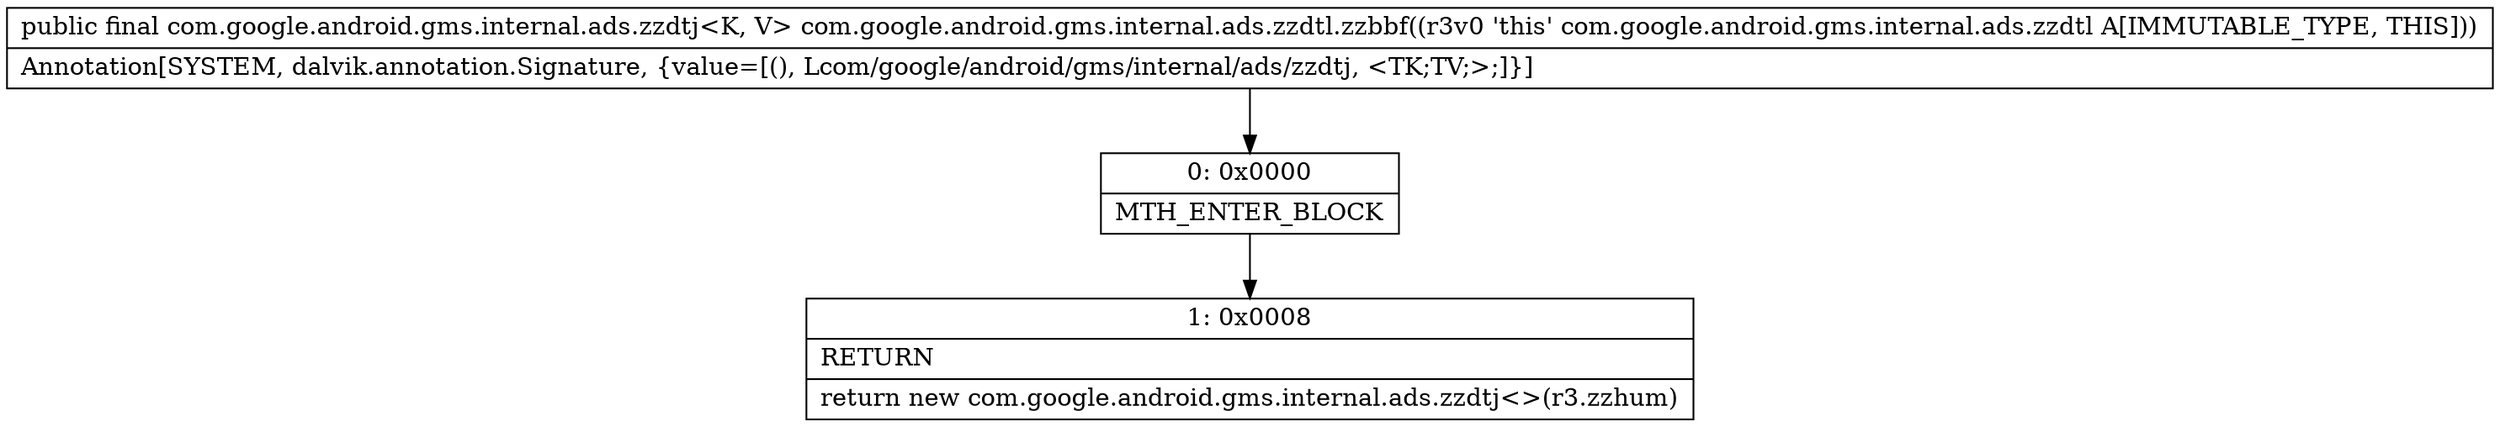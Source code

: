 digraph "CFG forcom.google.android.gms.internal.ads.zzdtl.zzbbf()Lcom\/google\/android\/gms\/internal\/ads\/zzdtj;" {
Node_0 [shape=record,label="{0\:\ 0x0000|MTH_ENTER_BLOCK\l}"];
Node_1 [shape=record,label="{1\:\ 0x0008|RETURN\l|return new com.google.android.gms.internal.ads.zzdtj\<\>(r3.zzhum)\l}"];
MethodNode[shape=record,label="{public final com.google.android.gms.internal.ads.zzdtj\<K, V\> com.google.android.gms.internal.ads.zzdtl.zzbbf((r3v0 'this' com.google.android.gms.internal.ads.zzdtl A[IMMUTABLE_TYPE, THIS]))  | Annotation[SYSTEM, dalvik.annotation.Signature, \{value=[(), Lcom\/google\/android\/gms\/internal\/ads\/zzdtj, \<TK;TV;\>;]\}]\l}"];
MethodNode -> Node_0;
Node_0 -> Node_1;
}

